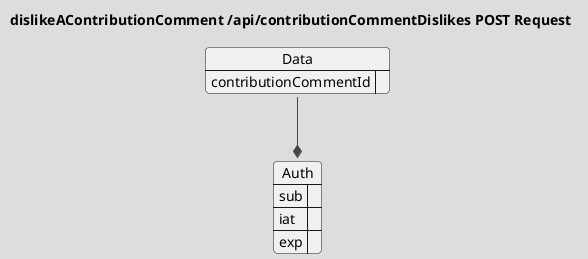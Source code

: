 @startuml dislikeAContributionComment-Request
!theme toy
skinparam linetype ortho
title "dislikeAContributionComment /api/contributionCommentDislikes POST Request"

json Data {
    "contributionCommentId": ""
}

json Auth {
    "sub": "",
    "iat": "",
    "exp": ""
}

Data --* Auth
@enduml
@startuml dislikeAContributionComment-Response
!theme toy
title "dislikeAContributionComment /api/contributionCommentDislikes POST Response"
json Data {
    "contributionCommentDislikeId": ""
}
@enduml
